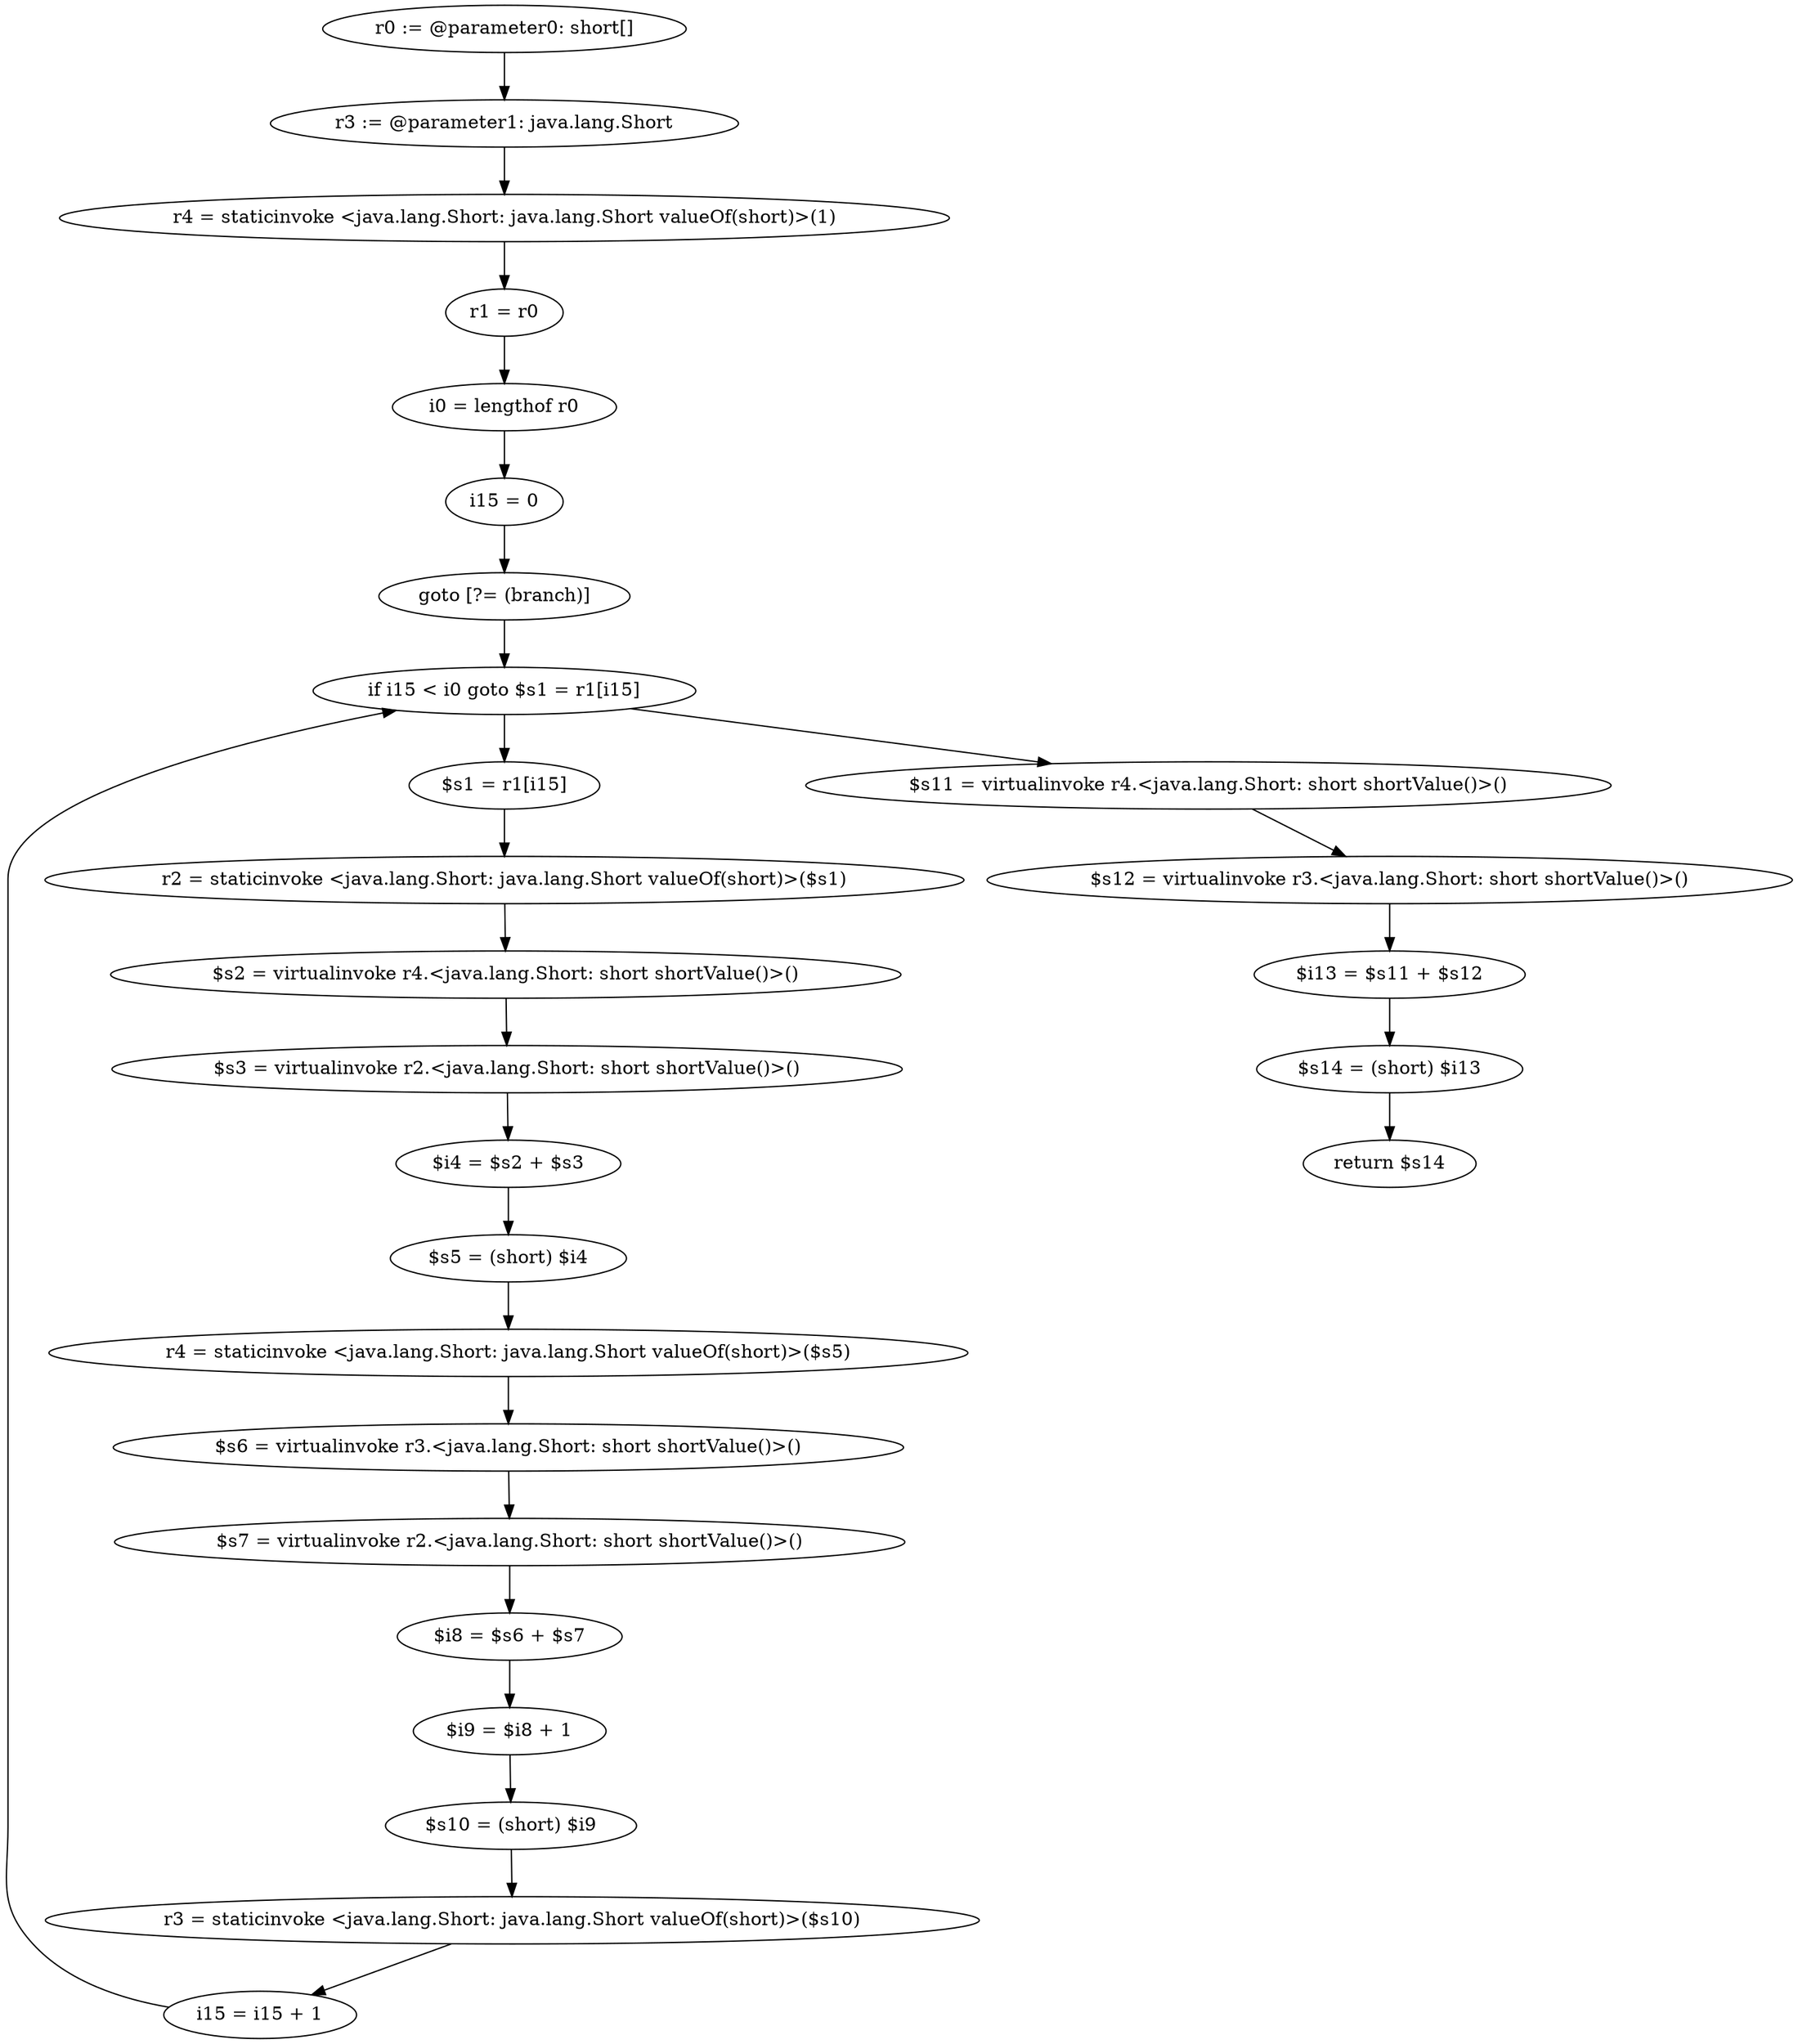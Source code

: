 digraph "unitGraph" {
    "r0 := @parameter0: short[]"
    "r3 := @parameter1: java.lang.Short"
    "r4 = staticinvoke <java.lang.Short: java.lang.Short valueOf(short)>(1)"
    "r1 = r0"
    "i0 = lengthof r0"
    "i15 = 0"
    "goto [?= (branch)]"
    "$s1 = r1[i15]"
    "r2 = staticinvoke <java.lang.Short: java.lang.Short valueOf(short)>($s1)"
    "$s2 = virtualinvoke r4.<java.lang.Short: short shortValue()>()"
    "$s3 = virtualinvoke r2.<java.lang.Short: short shortValue()>()"
    "$i4 = $s2 + $s3"
    "$s5 = (short) $i4"
    "r4 = staticinvoke <java.lang.Short: java.lang.Short valueOf(short)>($s5)"
    "$s6 = virtualinvoke r3.<java.lang.Short: short shortValue()>()"
    "$s7 = virtualinvoke r2.<java.lang.Short: short shortValue()>()"
    "$i8 = $s6 + $s7"
    "$i9 = $i8 + 1"
    "$s10 = (short) $i9"
    "r3 = staticinvoke <java.lang.Short: java.lang.Short valueOf(short)>($s10)"
    "i15 = i15 + 1"
    "if i15 < i0 goto $s1 = r1[i15]"
    "$s11 = virtualinvoke r4.<java.lang.Short: short shortValue()>()"
    "$s12 = virtualinvoke r3.<java.lang.Short: short shortValue()>()"
    "$i13 = $s11 + $s12"
    "$s14 = (short) $i13"
    "return $s14"
    "r0 := @parameter0: short[]"->"r3 := @parameter1: java.lang.Short";
    "r3 := @parameter1: java.lang.Short"->"r4 = staticinvoke <java.lang.Short: java.lang.Short valueOf(short)>(1)";
    "r4 = staticinvoke <java.lang.Short: java.lang.Short valueOf(short)>(1)"->"r1 = r0";
    "r1 = r0"->"i0 = lengthof r0";
    "i0 = lengthof r0"->"i15 = 0";
    "i15 = 0"->"goto [?= (branch)]";
    "goto [?= (branch)]"->"if i15 < i0 goto $s1 = r1[i15]";
    "$s1 = r1[i15]"->"r2 = staticinvoke <java.lang.Short: java.lang.Short valueOf(short)>($s1)";
    "r2 = staticinvoke <java.lang.Short: java.lang.Short valueOf(short)>($s1)"->"$s2 = virtualinvoke r4.<java.lang.Short: short shortValue()>()";
    "$s2 = virtualinvoke r4.<java.lang.Short: short shortValue()>()"->"$s3 = virtualinvoke r2.<java.lang.Short: short shortValue()>()";
    "$s3 = virtualinvoke r2.<java.lang.Short: short shortValue()>()"->"$i4 = $s2 + $s3";
    "$i4 = $s2 + $s3"->"$s5 = (short) $i4";
    "$s5 = (short) $i4"->"r4 = staticinvoke <java.lang.Short: java.lang.Short valueOf(short)>($s5)";
    "r4 = staticinvoke <java.lang.Short: java.lang.Short valueOf(short)>($s5)"->"$s6 = virtualinvoke r3.<java.lang.Short: short shortValue()>()";
    "$s6 = virtualinvoke r3.<java.lang.Short: short shortValue()>()"->"$s7 = virtualinvoke r2.<java.lang.Short: short shortValue()>()";
    "$s7 = virtualinvoke r2.<java.lang.Short: short shortValue()>()"->"$i8 = $s6 + $s7";
    "$i8 = $s6 + $s7"->"$i9 = $i8 + 1";
    "$i9 = $i8 + 1"->"$s10 = (short) $i9";
    "$s10 = (short) $i9"->"r3 = staticinvoke <java.lang.Short: java.lang.Short valueOf(short)>($s10)";
    "r3 = staticinvoke <java.lang.Short: java.lang.Short valueOf(short)>($s10)"->"i15 = i15 + 1";
    "i15 = i15 + 1"->"if i15 < i0 goto $s1 = r1[i15]";
    "if i15 < i0 goto $s1 = r1[i15]"->"$s11 = virtualinvoke r4.<java.lang.Short: short shortValue()>()";
    "if i15 < i0 goto $s1 = r1[i15]"->"$s1 = r1[i15]";
    "$s11 = virtualinvoke r4.<java.lang.Short: short shortValue()>()"->"$s12 = virtualinvoke r3.<java.lang.Short: short shortValue()>()";
    "$s12 = virtualinvoke r3.<java.lang.Short: short shortValue()>()"->"$i13 = $s11 + $s12";
    "$i13 = $s11 + $s12"->"$s14 = (short) $i13";
    "$s14 = (short) $i13"->"return $s14";
}
